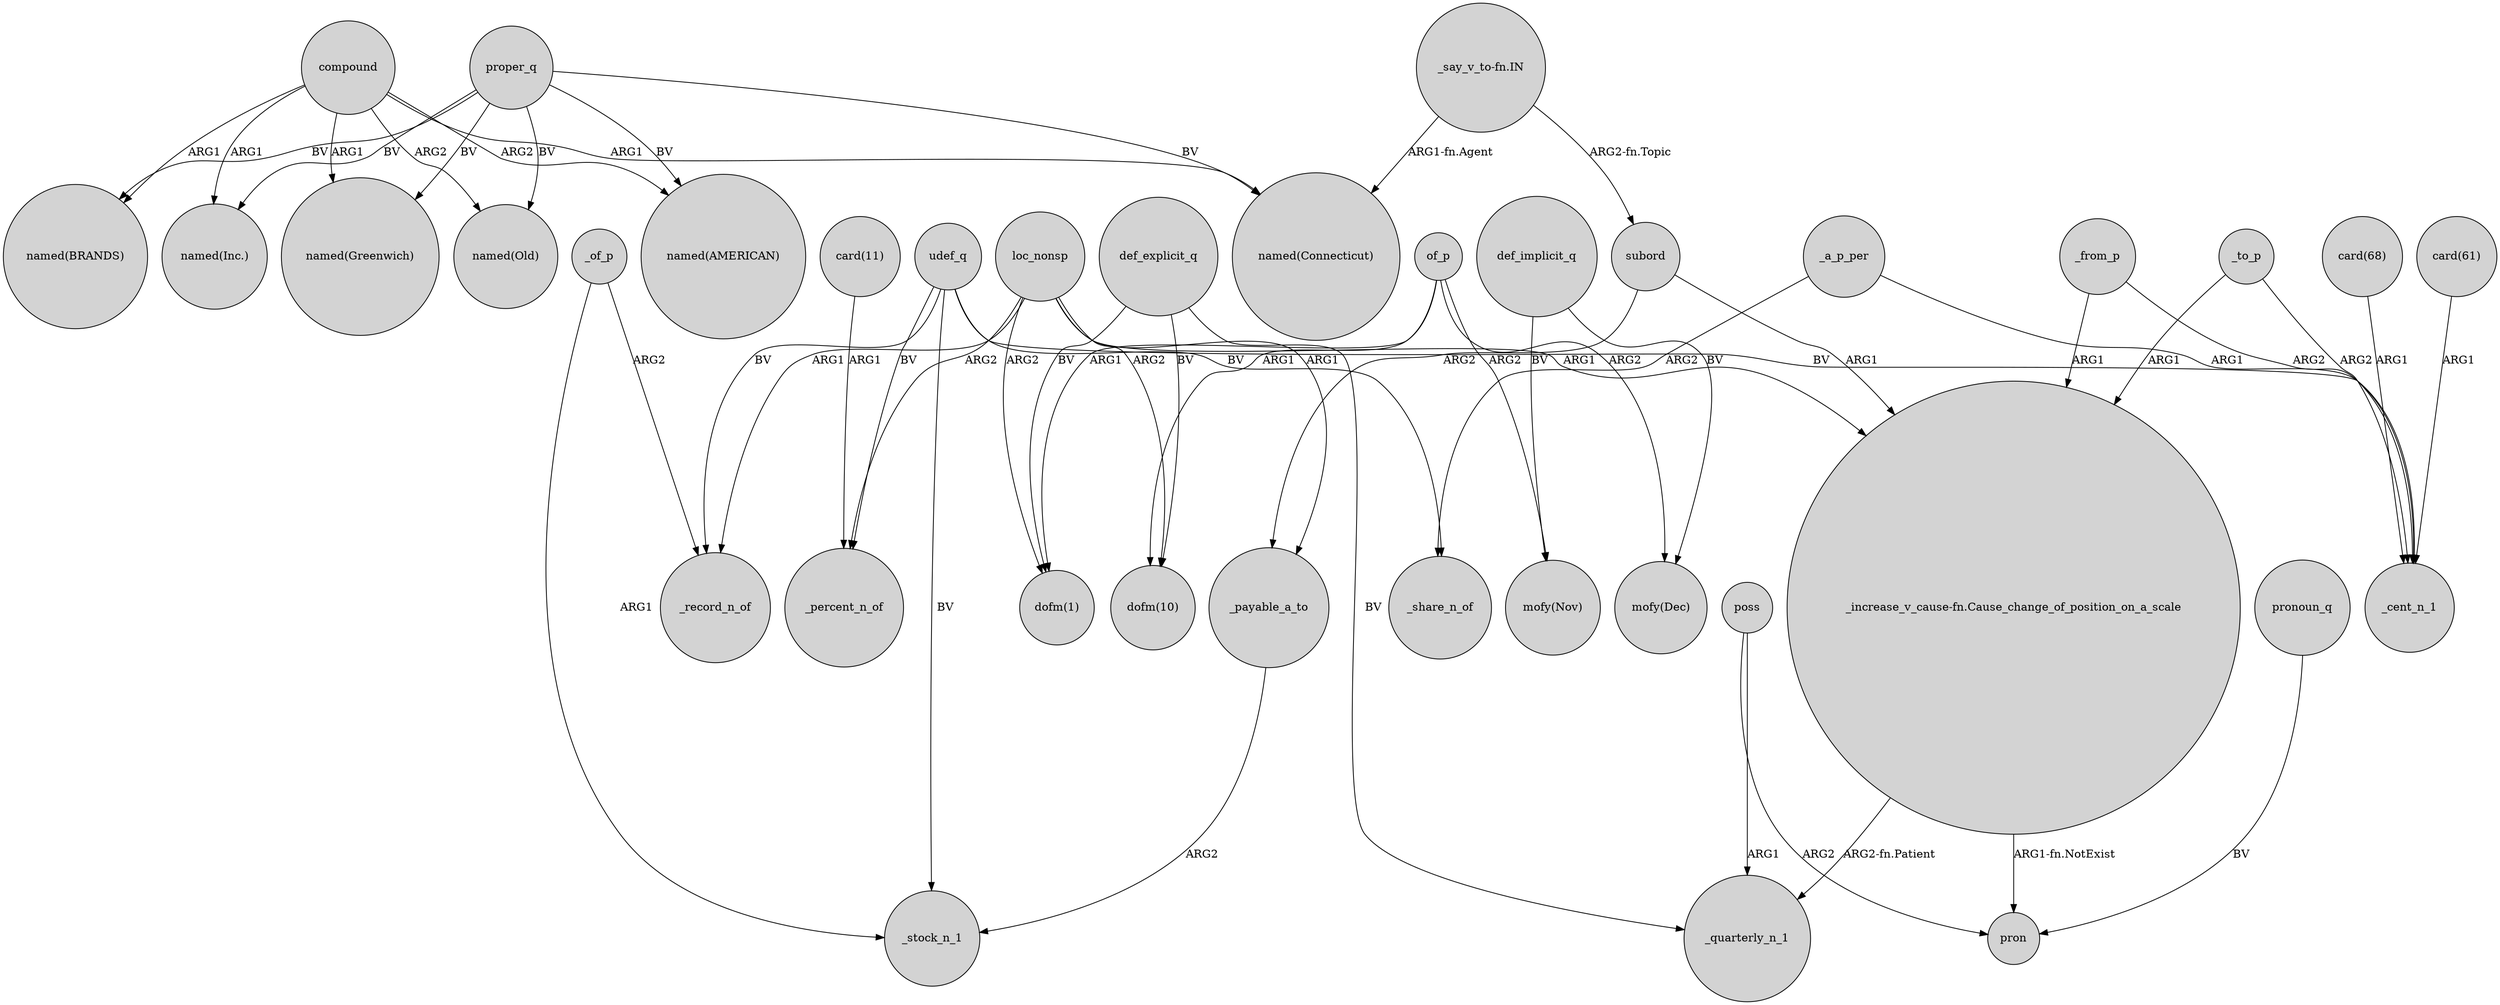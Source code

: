 digraph {
	node [shape=circle style=filled]
	proper_q -> "named(Old)" [label=BV]
	proper_q -> "named(Inc.)" [label=BV]
	"card(11)" -> _percent_n_of [label=ARG1]
	poss -> pron [label=ARG2]
	def_explicit_q -> "dofm(10)" [label=BV]
	proper_q -> "named(BRANDS)" [label=BV]
	loc_nonsp -> _payable_a_to [label=ARG1]
	def_implicit_q -> "mofy(Dec)" [label=BV]
	_payable_a_to -> _stock_n_1 [label=ARG2]
	loc_nonsp -> "dofm(1)" [label=ARG2]
	loc_nonsp -> _record_n_of [label=ARG1]
	"_say_v_to-fn.IN" -> "named(Connecticut)" [label="ARG1-fn.Agent"]
	udef_q -> _record_n_of [label=BV]
	_a_p_per -> _share_n_of [label=ARG2]
	_to_p -> "_increase_v_cause-fn.Cause_change_of_position_on_a_scale" [label=ARG1]
	poss -> _quarterly_n_1 [label=ARG1]
	compound -> "named(Old)" [label=ARG2]
	udef_q -> _cent_n_1 [label=BV]
	proper_q -> "named(Greenwich)" [label=BV]
	pronoun_q -> pron [label=BV]
	"card(68)" -> _cent_n_1 [label=ARG1]
	_from_p -> _cent_n_1 [label=ARG2]
	_of_p -> _stock_n_1 [label=ARG1]
	_from_p -> "_increase_v_cause-fn.Cause_change_of_position_on_a_scale" [label=ARG1]
	udef_q -> _stock_n_1 [label=BV]
	compound -> "named(Greenwich)" [label=ARG1]
	proper_q -> "named(AMERICAN)" [label=BV]
	loc_nonsp -> _percent_n_of [label=ARG2]
	def_explicit_q -> _quarterly_n_1 [label=BV]
	compound -> "named(Connecticut)" [label=ARG1]
	_to_p -> _cent_n_1 [label=ARG2]
	subord -> _payable_a_to [label=ARG2]
	def_explicit_q -> "dofm(1)" [label=BV]
	"_increase_v_cause-fn.Cause_change_of_position_on_a_scale" -> _quarterly_n_1 [label="ARG2-fn.Patient"]
	_a_p_per -> _cent_n_1 [label=ARG1]
	"_say_v_to-fn.IN" -> subord [label="ARG2-fn.Topic"]
	_of_p -> _record_n_of [label=ARG2]
	udef_q -> _share_n_of [label=BV]
	subord -> "_increase_v_cause-fn.Cause_change_of_position_on_a_scale" [label=ARG1]
	"card(61)" -> _cent_n_1 [label=ARG1]
	of_p -> "dofm(1)" [label=ARG1]
	loc_nonsp -> "dofm(10)" [label=ARG2]
	of_p -> "mofy(Nov)" [label=ARG2]
	proper_q -> "named(Connecticut)" [label=BV]
	def_implicit_q -> "mofy(Nov)" [label=BV]
	udef_q -> _percent_n_of [label=BV]
	of_p -> "mofy(Dec)" [label=ARG2]
	of_p -> "dofm(10)" [label=ARG1]
	compound -> "named(AMERICAN)" [label=ARG2]
	compound -> "named(BRANDS)" [label=ARG1]
	loc_nonsp -> "_increase_v_cause-fn.Cause_change_of_position_on_a_scale" [label=ARG1]
	"_increase_v_cause-fn.Cause_change_of_position_on_a_scale" -> pron [label="ARG1-fn.NotExist"]
	compound -> "named(Inc.)" [label=ARG1]
}
